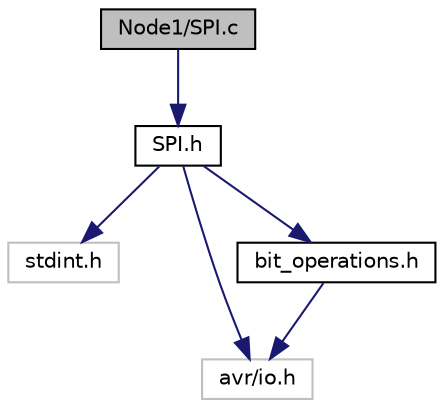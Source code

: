 digraph "Node1/SPI.c"
{
  edge [fontname="Helvetica",fontsize="10",labelfontname="Helvetica",labelfontsize="10"];
  node [fontname="Helvetica",fontsize="10",shape=record];
  Node1 [label="Node1/SPI.c",height=0.2,width=0.4,color="black", fillcolor="grey75", style="filled", fontcolor="black"];
  Node1 -> Node2 [color="midnightblue",fontsize="10",style="solid",fontname="Helvetica"];
  Node2 [label="SPI.h",height=0.2,width=0.4,color="black", fillcolor="white", style="filled",URL="$_node1_2_s_p_i_8h.html"];
  Node2 -> Node3 [color="midnightblue",fontsize="10",style="solid",fontname="Helvetica"];
  Node3 [label="stdint.h",height=0.2,width=0.4,color="grey75", fillcolor="white", style="filled"];
  Node2 -> Node4 [color="midnightblue",fontsize="10",style="solid",fontname="Helvetica"];
  Node4 [label="avr/io.h",height=0.2,width=0.4,color="grey75", fillcolor="white", style="filled"];
  Node2 -> Node5 [color="midnightblue",fontsize="10",style="solid",fontname="Helvetica"];
  Node5 [label="bit_operations.h",height=0.2,width=0.4,color="black", fillcolor="white", style="filled",URL="$_node1_2bit__operations_8h.html"];
  Node5 -> Node4 [color="midnightblue",fontsize="10",style="solid",fontname="Helvetica"];
}

